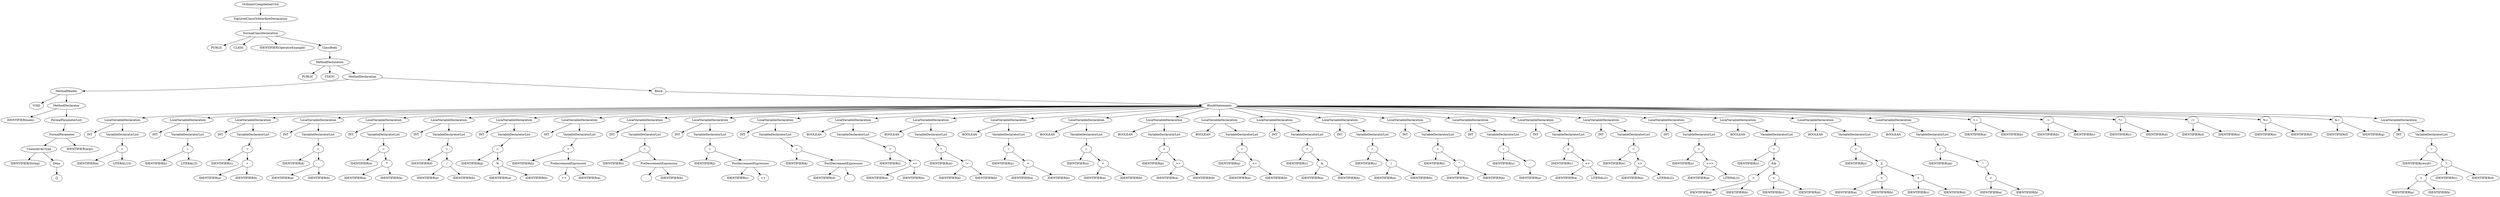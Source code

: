 digraph {
 node0 [label="OrdinaryCompilationUnit"]
 node1 [label="TopLevelClassOrInterfaceDeclaration"]
 node0 -> node1
 node2 [label="NormalClassDeclaration"]
 node1 -> node2
 node3 [label="PUBLIC"]
 node2 -> node3
 node4 [label="CLASS"]
 node2 -> node4
 node5 [label="IDENTIFIER(OperatorExample)"]
 node2 -> node5
 node6 [label="ClassBody"]
 node2 -> node6
 node7 [label="MethodDeclaration"]
 node6 -> node7
 node8 [label="PUBLIC"]
 node7 -> node8
 node9 [label="STATIC"]
 node7 -> node9
 node10 [label="MethodDeclaration"]
 node7 -> node10
 node11 [label="MethodHeader"]
 node10 -> node11
 node12 [label="VOID"]
 node11 -> node12
 node13 [label="MethodDeclarator"]
 node11 -> node13
 node14 [label="IDENTIFIER(main)"]
 node13 -> node14
 node15 [label="FormalParameterList"]
 node13 -> node15
 node16 [label="FormalParameter"]
 node15 -> node16
 node17 [label="UnannArrayType"]
 node16 -> node17
 node18 [label="IDENTIFIER(String)"]
 node17 -> node18
 node19 [label="Dims"]
 node17 -> node19
 node20 [label="[]"]
 node19 -> node20
 node21 [label="IDENTIFIER(args)"]
 node16 -> node21
 node22 [label="Block"]
 node10 -> node22
 node23 [label="BlockStatements"]
 node22 -> node23
 node24 [label="LocalVariableDeclaration"]
 node23 -> node24
 node25 [label="INT"]
 node24 -> node25
 node26 [label="VariableDeclaratorList"]
 node24 -> node26
 node27 [label="="]
 node26 -> node27
 node28 [label="IDENTIFIER(a)"]
 node27 -> node28
 node29 [label="LITERAL(10)"]
 node27 -> node29
 node30 [label="LocalVariableDeclaration"]
 node23 -> node30
 node31 [label="INT"]
 node30 -> node31
 node32 [label="VariableDeclaratorList"]
 node30 -> node32
 node33 [label="="]
 node32 -> node33
 node34 [label="IDENTIFIER(b)"]
 node33 -> node34
 node35 [label="LITERAL(5)"]
 node33 -> node35
 node36 [label="LocalVariableDeclaration"]
 node23 -> node36
 node37 [label="INT"]
 node36 -> node37
 node38 [label="VariableDeclaratorList"]
 node36 -> node38
 node39 [label="="]
 node38 -> node39
 node40 [label="IDENTIFIER(c)"]
 node39 -> node40
 node41 [label="+"]
 node39 -> node41
 node42 [label="IDENTIFIER(a)"]
 node41 -> node42
 node43 [label="IDENTIFIER(b)"]
 node41 -> node43
 node44 [label="LocalVariableDeclaration"]
 node23 -> node44
 node45 [label="INT"]
 node44 -> node45
 node46 [label="VariableDeclaratorList"]
 node44 -> node46
 node47 [label="="]
 node46 -> node47
 node48 [label="IDENTIFIER(d)"]
 node47 -> node48
 node49 [label="-"]
 node47 -> node49
 node50 [label="IDENTIFIER(a)"]
 node49 -> node50
 node51 [label="IDENTIFIER(b)"]
 node49 -> node51
 node52 [label="LocalVariableDeclaration"]
 node23 -> node52
 node53 [label="INT"]
 node52 -> node53
 node54 [label="VariableDeclaratorList"]
 node52 -> node54
 node55 [label="="]
 node54 -> node55
 node56 [label="IDENTIFIER(e)"]
 node55 -> node56
 node57 [label="*"]
 node55 -> node57
 node58 [label="IDENTIFIER(a)"]
 node57 -> node58
 node59 [label="IDENTIFIER(b)"]
 node57 -> node59
 node60 [label="LocalVariableDeclaration"]
 node23 -> node60
 node61 [label="INT"]
 node60 -> node61
 node62 [label="VariableDeclaratorList"]
 node60 -> node62
 node63 [label="="]
 node62 -> node63
 node64 [label="IDENTIFIER(f)"]
 node63 -> node64
 node65 [label="/"]
 node63 -> node65
 node66 [label="IDENTIFIER(a)"]
 node65 -> node66
 node67 [label="IDENTIFIER(b)"]
 node65 -> node67
 node68 [label="LocalVariableDeclaration"]
 node23 -> node68
 node69 [label="INT"]
 node68 -> node69
 node70 [label="VariableDeclaratorList"]
 node68 -> node70
 node71 [label="="]
 node70 -> node71
 node72 [label="IDENTIFIER(g)"]
 node71 -> node72
 node73 [label="%"]
 node71 -> node73
 node74 [label="IDENTIFIER(a)"]
 node73 -> node74
 node75 [label="IDENTIFIER(b)"]
 node73 -> node75
 node76 [label="LocalVariableDeclaration"]
 node23 -> node76
 node77 [label="INT"]
 node76 -> node77
 node78 [label="VariableDeclaratorList"]
 node76 -> node78
 node79 [label="="]
 node78 -> node79
 node80 [label="IDENTIFIER(h)"]
 node79 -> node80
 node81 [label="PreIncrementExpression"]
 node79 -> node81
 node82 [label="++"]
 node81 -> node82
 node83 [label="IDENTIFIER(a)"]
 node81 -> node83
 node84 [label="LocalVariableDeclaration"]
 node23 -> node84
 node85 [label="INT"]
 node84 -> node85
 node86 [label="VariableDeclaratorList"]
 node84 -> node86
 node87 [label="="]
 node86 -> node87
 node88 [label="IDENTIFIER(i)"]
 node87 -> node88
 node89 [label="PreDecrementExpression"]
 node87 -> node89
 node90 [label="--"]
 node89 -> node90
 node91 [label="IDENTIFIER(b)"]
 node89 -> node91
 node92 [label="LocalVariableDeclaration"]
 node23 -> node92
 node93 [label="INT"]
 node92 -> node93
 node94 [label="VariableDeclaratorList"]
 node92 -> node94
 node95 [label="="]
 node94 -> node95
 node96 [label="IDENTIFIER(j)"]
 node95 -> node96
 node97 [label="PostIncrementExpression"]
 node95 -> node97
 node98 [label="IDENTIFIER(c)"]
 node97 -> node98
 node99 [label="++"]
 node97 -> node99
 node100 [label="LocalVariableDeclaration"]
 node23 -> node100
 node101 [label="INT"]
 node100 -> node101
 node102 [label="VariableDeclaratorList"]
 node100 -> node102
 node103 [label="="]
 node102 -> node103
 node104 [label="IDENTIFIER(k)"]
 node103 -> node104
 node105 [label="PostDecrementExpression"]
 node103 -> node105
 node106 [label="IDENTIFIER(d)"]
 node105 -> node106
 node107 [label="--"]
 node105 -> node107
 node108 [label="LocalVariableDeclaration"]
 node23 -> node108
 node109 [label="BOOLEAN"]
 node108 -> node109
 node110 [label="VariableDeclaratorList"]
 node108 -> node110
 node111 [label="="]
 node110 -> node111
 node112 [label="IDENTIFIER(l)"]
 node111 -> node112
 node113 [label="=="]
 node111 -> node113
 node114 [label="IDENTIFIER(a)"]
 node113 -> node114
 node115 [label="IDENTIFIER(b)"]
 node113 -> node115
 node116 [label="LocalVariableDeclaration"]
 node23 -> node116
 node117 [label="BOOLEAN"]
 node116 -> node117
 node118 [label="VariableDeclaratorList"]
 node116 -> node118
 node119 [label="="]
 node118 -> node119
 node120 [label="IDENTIFIER(m)"]
 node119 -> node120
 node121 [label="!="]
 node119 -> node121
 node122 [label="IDENTIFIER(a)"]
 node121 -> node122
 node123 [label="IDENTIFIER(b)"]
 node121 -> node123
 node124 [label="LocalVariableDeclaration"]
 node23 -> node124
 node125 [label="BOOLEAN"]
 node124 -> node125
 node126 [label="VariableDeclaratorList"]
 node124 -> node126
 node127 [label="="]
 node126 -> node127
 node128 [label="IDENTIFIER(n)"]
 node127 -> node128
 node129 [label=">"]
 node127 -> node129
 node130 [label="IDENTIFIER(a)"]
 node129 -> node130
 node131 [label="IDENTIFIER(b)"]
 node129 -> node131
 node132 [label="LocalVariableDeclaration"]
 node23 -> node132
 node133 [label="BOOLEAN"]
 node132 -> node133
 node134 [label="VariableDeclaratorList"]
 node132 -> node134
 node135 [label="="]
 node134 -> node135
 node136 [label="IDENTIFIER(o)"]
 node135 -> node136
 node137 [label="<"]
 node135 -> node137
 node138 [label="IDENTIFIER(a)"]
 node137 -> node138
 node139 [label="IDENTIFIER(b)"]
 node137 -> node139
 node140 [label="LocalVariableDeclaration"]
 node23 -> node140
 node141 [label="BOOLEAN"]
 node140 -> node141
 node142 [label="VariableDeclaratorList"]
 node140 -> node142
 node143 [label="="]
 node142 -> node143
 node144 [label="IDENTIFIER(p)"]
 node143 -> node144
 node145 [label=">="]
 node143 -> node145
 node146 [label="IDENTIFIER(a)"]
 node145 -> node146
 node147 [label="IDENTIFIER(b)"]
 node145 -> node147
 node148 [label="LocalVariableDeclaration"]
 node23 -> node148
 node149 [label="BOOLEAN"]
 node148 -> node149
 node150 [label="VariableDeclaratorList"]
 node148 -> node150
 node151 [label="="]
 node150 -> node151
 node152 [label="IDENTIFIER(q)"]
 node151 -> node152
 node153 [label="<="]
 node151 -> node153
 node154 [label="IDENTIFIER(a)"]
 node153 -> node154
 node155 [label="IDENTIFIER(b)"]
 node153 -> node155
 node156 [label="LocalVariableDeclaration"]
 node23 -> node156
 node157 [label="INT"]
 node156 -> node157
 node158 [label="VariableDeclaratorList"]
 node156 -> node158
 node159 [label="="]
 node158 -> node159
 node160 [label="IDENTIFIER(r)"]
 node159 -> node160
 node161 [label="&"]
 node159 -> node161
 node162 [label="IDENTIFIER(a)"]
 node161 -> node162
 node163 [label="IDENTIFIER(b)"]
 node161 -> node163
 node164 [label="LocalVariableDeclaration"]
 node23 -> node164
 node165 [label="INT"]
 node164 -> node165
 node166 [label="VariableDeclaratorList"]
 node164 -> node166
 node167 [label="="]
 node166 -> node167
 node168 [label="IDENTIFIER(s)"]
 node167 -> node168
 node169 [label="|"]
 node167 -> node169
 node170 [label="IDENTIFIER(a)"]
 node169 -> node170
 node171 [label="IDENTIFIER(b)"]
 node169 -> node171
 node172 [label="LocalVariableDeclaration"]
 node23 -> node172
 node173 [label="INT"]
 node172 -> node173
 node174 [label="VariableDeclaratorList"]
 node172 -> node174
 node175 [label="="]
 node174 -> node175
 node176 [label="IDENTIFIER(t)"]
 node175 -> node176
 node177 [label="^"]
 node175 -> node177
 node178 [label="IDENTIFIER(a)"]
 node177 -> node178
 node179 [label="IDENTIFIER(b)"]
 node177 -> node179
 node180 [label="LocalVariableDeclaration"]
 node23 -> node180
 node181 [label="INT"]
 node180 -> node181
 node182 [label="VariableDeclaratorList"]
 node180 -> node182
 node183 [label="="]
 node182 -> node183
 node184 [label="IDENTIFIER(u)"]
 node183 -> node184
 node185 [label="~"]
 node183 -> node185
 node186 [label="IDENTIFIER(a)"]
 node185 -> node186
 node187 [label="LocalVariableDeclaration"]
 node23 -> node187
 node188 [label="INT"]
 node187 -> node188
 node189 [label="VariableDeclaratorList"]
 node187 -> node189
 node190 [label="="]
 node189 -> node190
 node191 [label="IDENTIFIER(v)"]
 node190 -> node191
 node192 [label="<<"]
 node190 -> node192
 node193 [label="IDENTIFIER(a)"]
 node192 -> node193
 node194 [label="LITERAL(2)"]
 node192 -> node194
 node195 [label="LocalVariableDeclaration"]
 node23 -> node195
 node196 [label="INT"]
 node195 -> node196
 node197 [label="VariableDeclaratorList"]
 node195 -> node197
 node198 [label="="]
 node197 -> node198
 node199 [label="IDENTIFIER(w)"]
 node198 -> node199
 node200 [label=">>"]
 node198 -> node200
 node201 [label="IDENTIFIER(a)"]
 node200 -> node201
 node202 [label="LITERAL(2)"]
 node200 -> node202
 node203 [label="LocalVariableDeclaration"]
 node23 -> node203
 node204 [label="INT"]
 node203 -> node204
 node205 [label="VariableDeclaratorList"]
 node203 -> node205
 node206 [label="="]
 node205 -> node206
 node207 [label="IDENTIFIER(x)"]
 node206 -> node207
 node208 [label=">>>"]
 node206 -> node208
 node209 [label="IDENTIFIER(a)"]
 node208 -> node209
 node210 [label="LITERAL(2)"]
 node208 -> node210
 node211 [label="LocalVariableDeclaration"]
 node23 -> node211
 node212 [label="BOOLEAN"]
 node211 -> node212
 node213 [label="VariableDeclaratorList"]
 node211 -> node213
 node214 [label="="]
 node213 -> node214
 node215 [label="IDENTIFIER(y)"]
 node214 -> node215
 node216 [label="&&"]
 node214 -> node216
 node217 [label=">"]
 node216 -> node217
 node218 [label="IDENTIFIER(a)"]
 node217 -> node218
 node219 [label="IDENTIFIER(b)"]
 node217 -> node219
 node220 [label="<"]
 node216 -> node220
 node221 [label="IDENTIFIER(c)"]
 node220 -> node221
 node222 [label="IDENTIFIER(d)"]
 node220 -> node222
 node223 [label="LocalVariableDeclaration"]
 node23 -> node223
 node224 [label="BOOLEAN"]
 node223 -> node224
 node225 [label="VariableDeclaratorList"]
 node223 -> node225
 node226 [label="="]
 node225 -> node226
 node227 [label="IDENTIFIER(z)"]
 node226 -> node227
 node228 [label="||"]
 node226 -> node228
 node229 [label="<"]
 node228 -> node229
 node230 [label="IDENTIFIER(a)"]
 node229 -> node230
 node231 [label="IDENTIFIER(b)"]
 node229 -> node231
 node232 [label=">"]
 node228 -> node232
 node233 [label="IDENTIFIER(c)"]
 node232 -> node233
 node234 [label="IDENTIFIER(d)"]
 node232 -> node234
 node235 [label="LocalVariableDeclaration"]
 node23 -> node235
 node236 [label="BOOLEAN"]
 node235 -> node236
 node237 [label="VariableDeclaratorList"]
 node235 -> node237
 node238 [label="="]
 node237 -> node238
 node239 [label="IDENTIFIER(aa)"]
 node238 -> node239
 node240 [label="!"]
 node238 -> node240
 node241 [label=">"]
 node240 -> node241
 node242 [label="IDENTIFIER(a)"]
 node241 -> node242
 node243 [label="IDENTIFIER(b)"]
 node241 -> node243
 node244 [label="+="]
 node23 -> node244
 node245 [label="IDENTIFIER(a)"]
 node244 -> node245
 node246 [label="IDENTIFIER(b)"]
 node244 -> node246
 node247 [label="-="]
 node23 -> node247
 node248 [label="IDENTIFIER(b)"]
 node247 -> node248
 node249 [label="IDENTIFIER(c)"]
 node247 -> node249
 node250 [label="*="]
 node23 -> node250
 node251 [label="IDENTIFIER(c)"]
 node250 -> node251
 node252 [label="IDENTIFIER(d)"]
 node250 -> node252
 node253 [label="/="]
 node23 -> node253
 node254 [label="IDENTIFIER(d)"]
 node253 -> node254
 node255 [label="IDENTIFIER(e)"]
 node253 -> node255
 node256 [label="%="]
 node23 -> node256
 node257 [label="IDENTIFIER(e)"]
 node256 -> node257
 node258 [label="IDENTIFIER(f)"]
 node256 -> node258
 node259 [label="&="]
 node23 -> node259
 node260 [label="IDENTIFIER(f)"]
 node259 -> node260
 node261 [label="IDENTIFIER(g)"]
 node259 -> node261
 node262 [label="LocalVariableDeclaration"]
 node23 -> node262
 node263 [label="INT"]
 node262 -> node263
 node264 [label="VariableDeclaratorList"]
 node262 -> node264
 node265 [label="="]
 node264 -> node265
 node266 [label="IDENTIFIER(result)"]
 node265 -> node266
 node267 [label="?:"]
 node265 -> node267
 node268 [label=">"]
 node267 -> node268
 node269 [label="IDENTIFIER(a)"]
 node268 -> node269
 node270 [label="IDENTIFIER(b)"]
 node268 -> node270
 node271 [label="IDENTIFIER(c)"]
 node267 -> node271
 node272 [label="IDENTIFIER(d)"]
 node267 -> node272
 }
